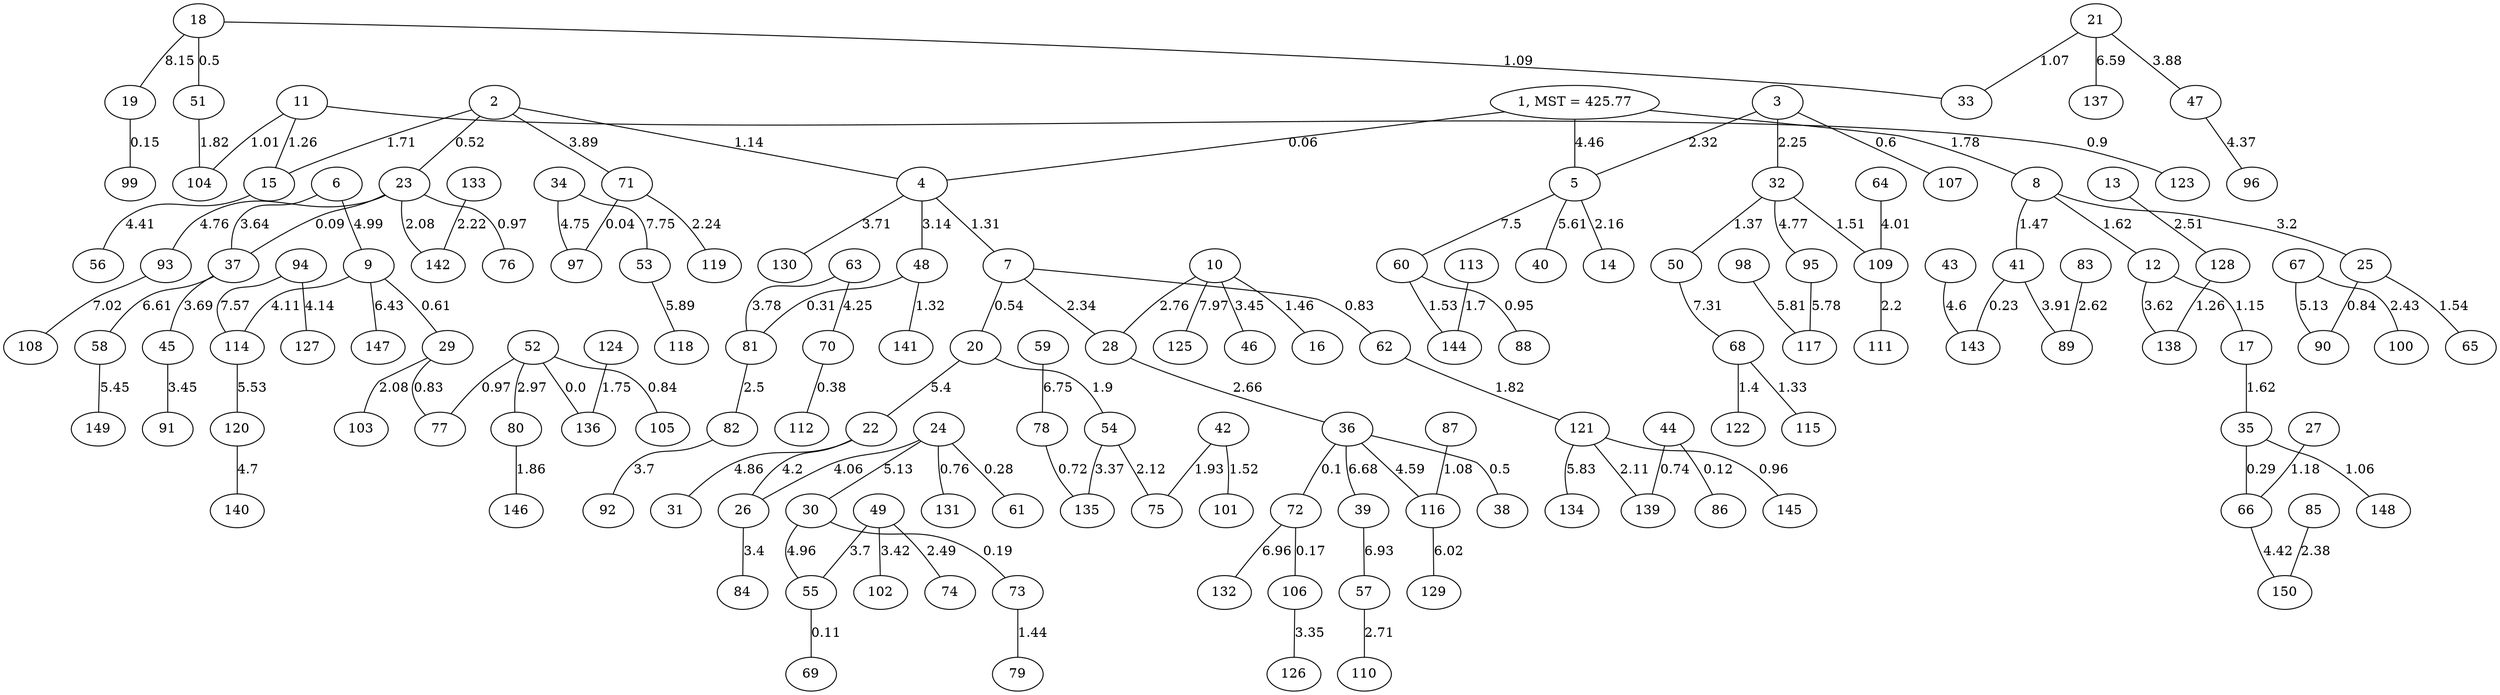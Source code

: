graph KruskalI_DorogovtsevMendes{
18--19 [label=8.15]
10--125 [label=7.97]
34--53 [label=7.75]
94--114 [label=7.57]
5--60 [label=7.5]
50--68 [label=7.31]
93--108 [label=7.02]
72--132 [label=6.96]
39--57 [label=6.93]
59--78 [label=6.75]
36--39 [label=6.68]
37--58 [label=6.61]
21--137 [label=6.59]
9--147 [label=6.43]
116--129 [label=6.02]
53--118 [label=5.89]
121--134 [label=5.83]
98--117 [label=5.81]
95--117 [label=5.78]
5--40 [label=5.61]
114--120 [label=5.53]
58--149 [label=5.45]
20--22 [label=5.4]
67--90 [label=5.13]
24--30 [label=5.13]
6--9 [label=4.99]
30--55 [label=4.96]
22--31 [label=4.86]
32--95 [label=4.77]
23--93 [label=4.76]
34--97 [label=4.75]
120--140 [label=4.7]
43--143 [label=4.6]
36--116 [label=4.59]
1--5 [label=4.46]
66--150 [label=4.42]
15--56 [label=4.41]
47--96 [label=4.37]
63--70 [label=4.25]
22--26 [label=4.2]
94--127 [label=4.14]
9--114 [label=4.11]
24--26 [label=4.06]
64--109 [label=4.01]
41--89 [label=3.91]
2--71 [label=3.89]
21--47 [label=3.88]
63--81 [label=3.78]
4--130 [label=3.71]
82--92 [label=3.7]
49--55 [label=3.7]
37--45 [label=3.69]
6--37 [label=3.64]
12--138 [label=3.62]
45--91 [label=3.45]
10--46 [label=3.45]
49--102 [label=3.42]
26--84 [label=3.4]
54--135 [label=3.37]
106--126 [label=3.35]
8--25 [label=3.2]
4--48 [label=3.14]
52--80 [label=2.97]
10--28 [label=2.76]
57--110 [label=2.71]
28--36 [label=2.66]
83--89 [label=2.62]
13--128 [label=2.51]
81--82 [label=2.5]
49--74 [label=2.49]
67--100 [label=2.43]
85--150 [label=2.38]
7--28 [label=2.34]
3--5 [label=2.32]
3--32 [label=2.25]
71--119 [label=2.24]
133--142 [label=2.22]
109--111 [label=2.2]
5--14 [label=2.16]
54--75 [label=2.12]
121--139 [label=2.11]
23--142 [label=2.08]
29--103 [label=2.08]
42--75 [label=1.93]
20--54 [label=1.9]
80--146 [label=1.86]
62--121 [label=1.82]
51--104 [label=1.82]
1--8 [label=1.78]
124--136 [label=1.75]
2--15 [label=1.71]
113--144 [label=1.7]
17--35 [label=1.62]
8--12 [label=1.62]
25--65 [label=1.54]
60--144 [label=1.53]
42--101 [label=1.52]
32--109 [label=1.51]
8--41 [label=1.47]
10--16 [label=1.46]
73--79 [label=1.44]
68--122 [label=1.4]
32--50 [label=1.37]
68--115 [label=1.33]
48--141 [label=1.32]
4--7 [label=1.31]
128--138 [label=1.26]
11--15 [label=1.26]
27--66 [label=1.18]
12--17 [label=1.15]
2--4 [label=1.14]
18--33 [label=1.09]
87--116 [label=1.08]
21--33 [label=1.07]
35--148 [label=1.06]
11--104 [label=1.01]
52--77 [label=0.97]
23--76 [label=0.97]
121--145 [label=0.96]
60--88 [label=0.95]
11--123 [label=0.9]
52--105 [label=0.84]
25--90 [label=0.84]
29--77 [label=0.83]
7--62 [label=0.83]
24--131 [label=0.76]
44--139 [label=0.74]
78--135 [label=0.72]
9--29 [label=0.61]
3--107 [label=0.6]
7--20 [label=0.54]
2--23 [label=0.52]
18--51 [label=0.5]
36--38 [label=0.5]
70--112 [label=0.38]
48--81 [label=0.31]
35--66 [label=0.29]
24--61 [label=0.28]
41--143 [label=0.23]
30--73 [label=0.19]
72--106 [label=0.17]
19--99 [label=0.15]
44--86 [label=0.12]
55--69 [label=0.11]
36--72 [label=0.1]
23--37 [label=0.09]
1--4 [label=0.06]
71--97 [label=0.04]
52--136 [label=0.0]
1 [label="1, MST = 425.77"]
}

